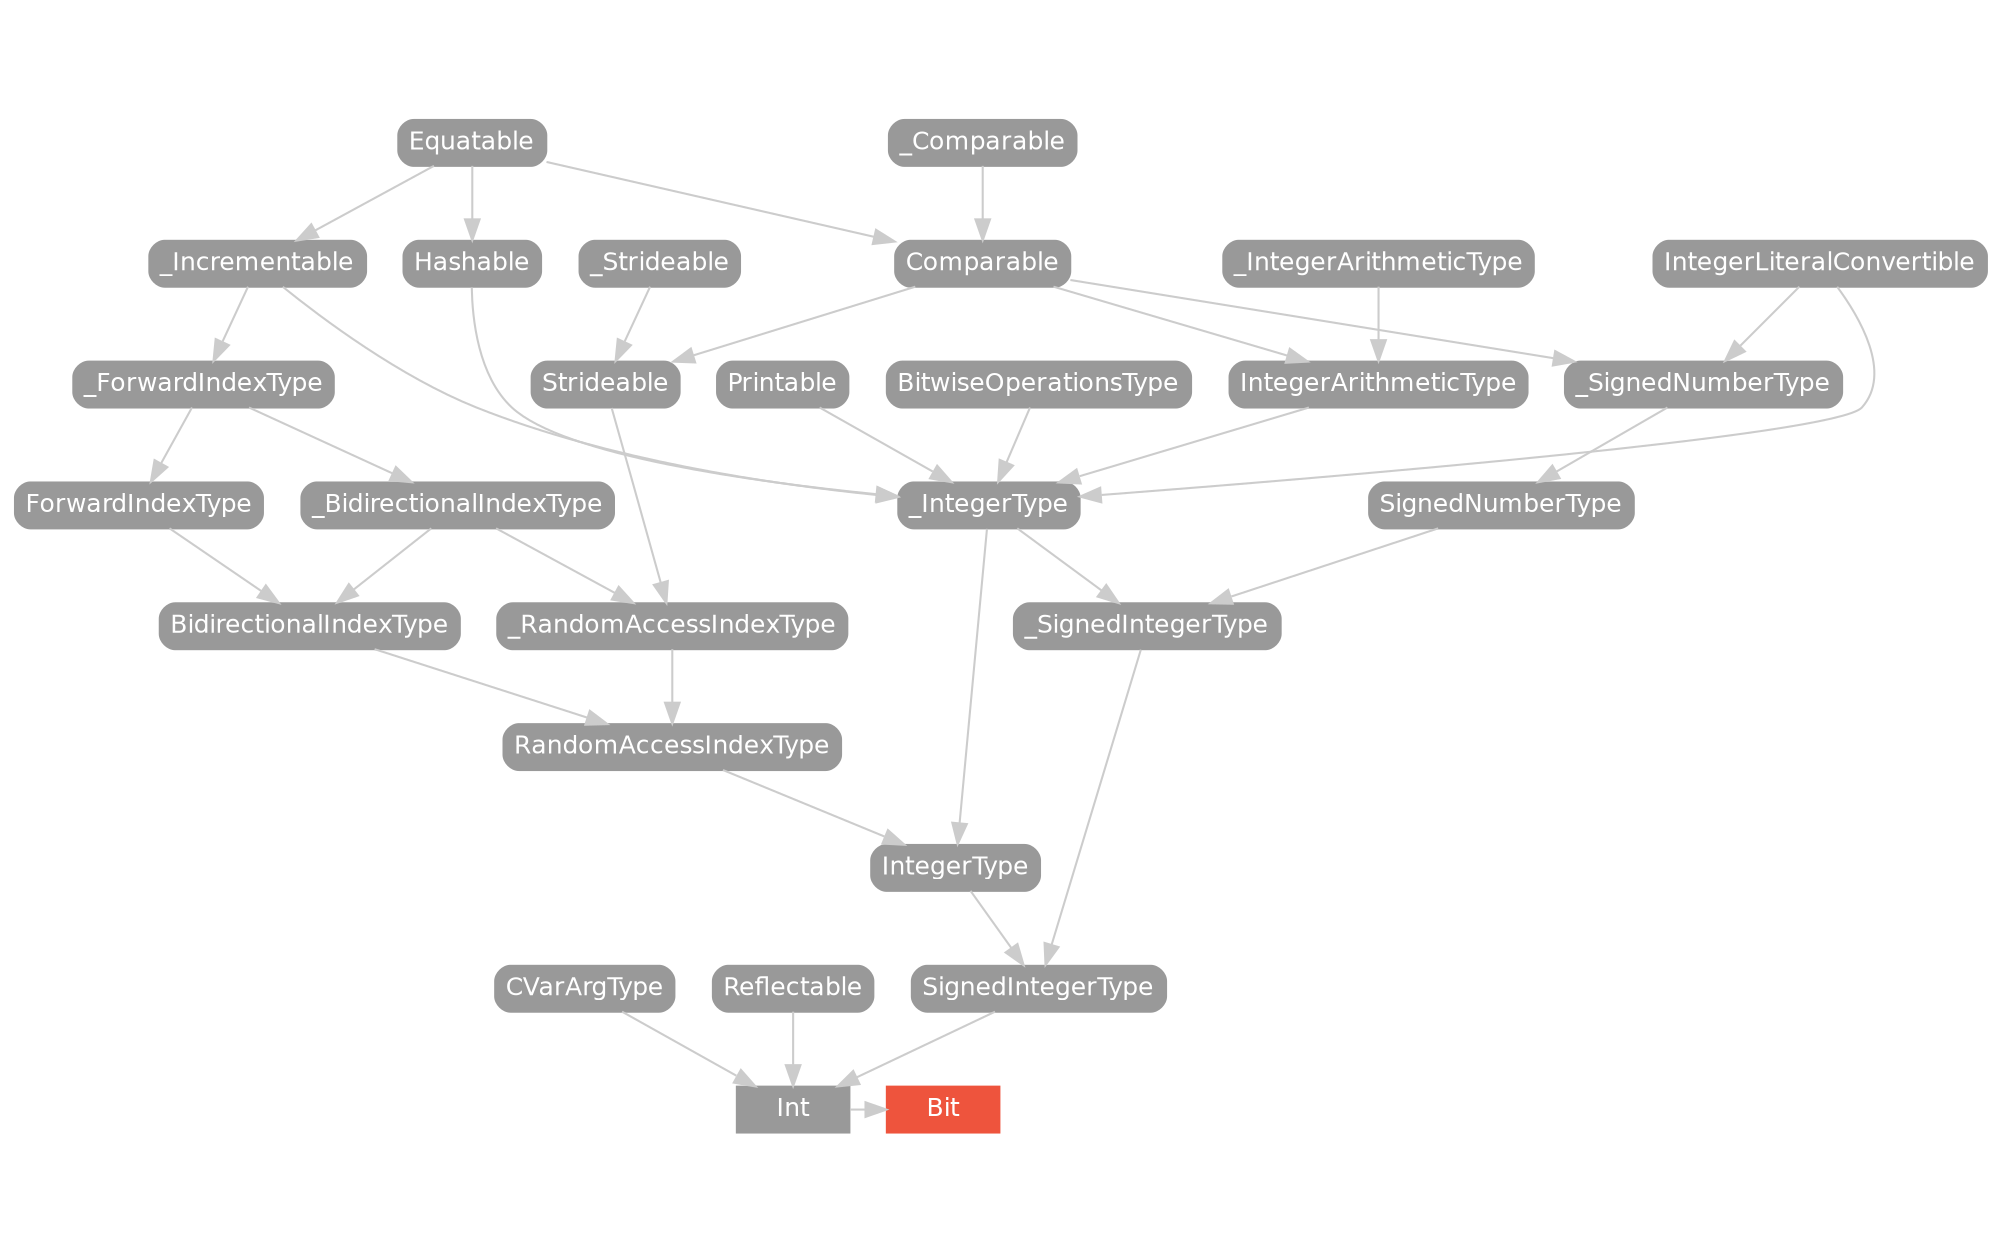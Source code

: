 strict digraph "Bit - Type Hierarchy - SwiftDoc.org" {
    pad="0.1,0.8"
    node [shape=box, style="filled,rounded", color="#999999", fillcolor="#999999", fontcolor=white, fontname=Helvetica, fontnames="Helvetica,sansserif", fontsize=12, margin="0.07,0.05", height="0.3"]
    edge [color="#cccccc"]
    "BidirectionalIndexType" [URL="/protocol/BidirectionalIndexType/hierarchy/"]
    "Bit" [URL="/type/Bit/", style="filled", fillcolor="#ee543d", color="#ee543d"]
    "BitwiseOperationsType" [URL="/protocol/BitwiseOperationsType/hierarchy/"]
    "CVarArgType" [URL="/protocol/CVarArgType/hierarchy/"]
    "Comparable" [URL="/protocol/Comparable/hierarchy/"]
    "Equatable" [URL="/protocol/Equatable/hierarchy/"]
    "ForwardIndexType" [URL="/protocol/ForwardIndexType/hierarchy/"]
    "Hashable" [URL="/protocol/Hashable/hierarchy/"]
    "Int" [URL="/type/Int/hierarchy/", style=filled]
    "IntegerArithmeticType" [URL="/protocol/IntegerArithmeticType/hierarchy/"]
    "IntegerLiteralConvertible" [URL="/protocol/IntegerLiteralConvertible/hierarchy/"]
    "IntegerType" [URL="/protocol/IntegerType/hierarchy/"]
    "Printable" [URL="/protocol/Printable/hierarchy/"]
    "RandomAccessIndexType" [URL="/protocol/RandomAccessIndexType/hierarchy/"]
    "Reflectable" [URL="/protocol/Reflectable/hierarchy/"]
    "SignedIntegerType" [URL="/protocol/SignedIntegerType/hierarchy/"]
    "SignedNumberType" [URL="/protocol/SignedNumberType/hierarchy/"]
    "Strideable" [URL="/protocol/Strideable/hierarchy/"]
    "_BidirectionalIndexType" [URL="/protocol/_BidirectionalIndexType/hierarchy/"]
    "_Comparable" [URL="/protocol/_Comparable/hierarchy/"]
    "_ForwardIndexType" [URL="/protocol/_ForwardIndexType/hierarchy/"]
    "_Incrementable" [URL="/protocol/_Incrementable/hierarchy/"]
    "_IntegerArithmeticType" [URL="/protocol/_IntegerArithmeticType/hierarchy/"]
    "_IntegerType" [URL="/protocol/_IntegerType/hierarchy/"]
    "_RandomAccessIndexType" [URL="/protocol/_RandomAccessIndexType/hierarchy/"]
    "_SignedIntegerType" [URL="/protocol/_SignedIntegerType/hierarchy/"]
    "_SignedNumberType" [URL="/protocol/_SignedNumberType/hierarchy/"]
    "_Strideable" [URL="/protocol/_Strideable/hierarchy/"]    "Int" -> "Bit"
    "SignedIntegerType" -> "Int"
    "Reflectable" -> "Int"
    "CVarArgType" -> "Int"
    "_SignedIntegerType" -> "SignedIntegerType"
    "IntegerType" -> "SignedIntegerType"
    "_IntegerType" -> "_SignedIntegerType"
    "SignedNumberType" -> "_SignedIntegerType"
    "IntegerLiteralConvertible" -> "_IntegerType"
    "Printable" -> "_IntegerType"
    "Hashable" -> "_IntegerType"
    "IntegerArithmeticType" -> "_IntegerType"
    "BitwiseOperationsType" -> "_IntegerType"
    "_Incrementable" -> "_IntegerType"
    "Equatable" -> "Hashable"
    "_IntegerArithmeticType" -> "IntegerArithmeticType"
    "Comparable" -> "IntegerArithmeticType"
    "_Comparable" -> "Comparable"
    "Equatable" -> "Comparable"
    "Equatable" -> "_Incrementable"
    "_SignedNumberType" -> "SignedNumberType"
    "Comparable" -> "_SignedNumberType"
    "IntegerLiteralConvertible" -> "_SignedNumberType"
    "_Comparable" -> "Comparable"
    "Equatable" -> "Comparable"
    "_IntegerType" -> "IntegerType"
    "RandomAccessIndexType" -> "IntegerType"
    "IntegerLiteralConvertible" -> "_IntegerType"
    "Printable" -> "_IntegerType"
    "Hashable" -> "_IntegerType"
    "IntegerArithmeticType" -> "_IntegerType"
    "BitwiseOperationsType" -> "_IntegerType"
    "_Incrementable" -> "_IntegerType"
    "Equatable" -> "Hashable"
    "_IntegerArithmeticType" -> "IntegerArithmeticType"
    "Comparable" -> "IntegerArithmeticType"
    "_Comparable" -> "Comparable"
    "Equatable" -> "Comparable"
    "Equatable" -> "_Incrementable"
    "BidirectionalIndexType" -> "RandomAccessIndexType"
    "_RandomAccessIndexType" -> "RandomAccessIndexType"
    "ForwardIndexType" -> "BidirectionalIndexType"
    "_BidirectionalIndexType" -> "BidirectionalIndexType"
    "_ForwardIndexType" -> "ForwardIndexType"
    "_Incrementable" -> "_ForwardIndexType"
    "Equatable" -> "_Incrementable"
    "_ForwardIndexType" -> "_BidirectionalIndexType"
    "_Incrementable" -> "_ForwardIndexType"
    "Equatable" -> "_Incrementable"
    "_BidirectionalIndexType" -> "_RandomAccessIndexType"
    "Strideable" -> "_RandomAccessIndexType"
    "_ForwardIndexType" -> "_BidirectionalIndexType"
    "_Incrementable" -> "_ForwardIndexType"
    "Equatable" -> "_Incrementable"
    "Comparable" -> "Strideable"
    "_Strideable" -> "Strideable"
    "_Comparable" -> "Comparable"
    "Equatable" -> "Comparable"
    subgraph Types {
        rank = max; "Int"; "Bit";
    }
}